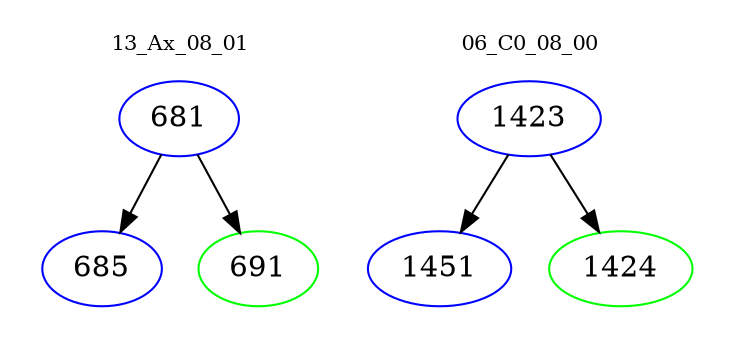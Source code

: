digraph{
subgraph cluster_0 {
color = white
label = "13_Ax_08_01";
fontsize=10;
T0_681 [label="681", color="blue"]
T0_681 -> T0_685 [color="black"]
T0_685 [label="685", color="blue"]
T0_681 -> T0_691 [color="black"]
T0_691 [label="691", color="green"]
}
subgraph cluster_1 {
color = white
label = "06_C0_08_00";
fontsize=10;
T1_1423 [label="1423", color="blue"]
T1_1423 -> T1_1451 [color="black"]
T1_1451 [label="1451", color="blue"]
T1_1423 -> T1_1424 [color="black"]
T1_1424 [label="1424", color="green"]
}
}
